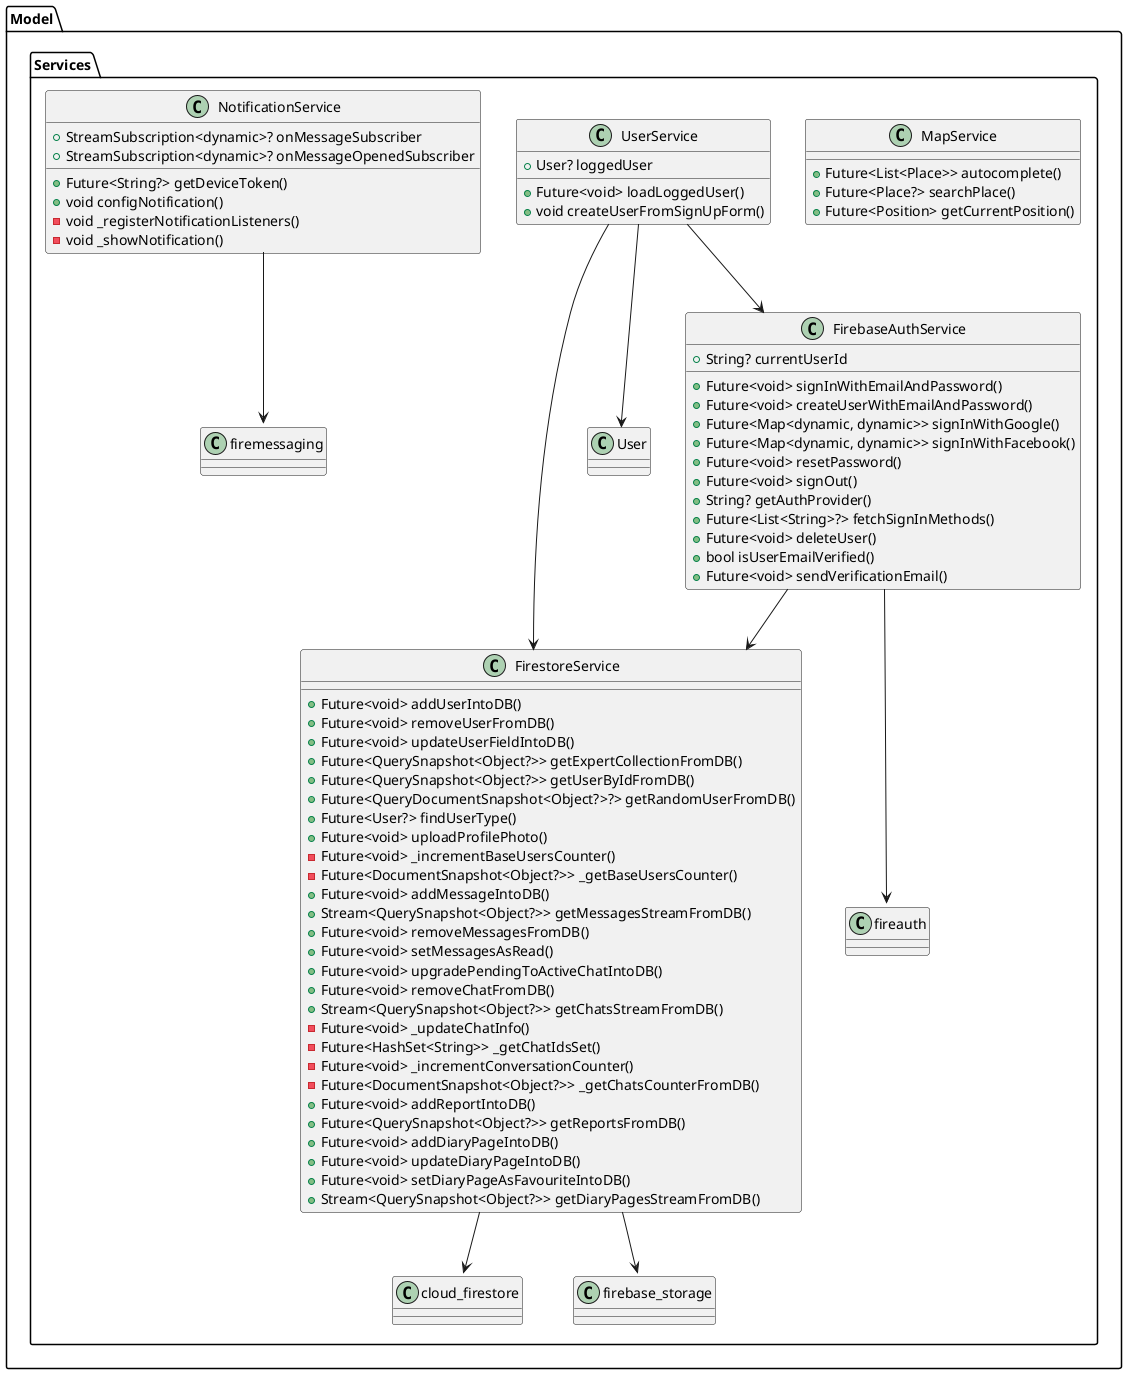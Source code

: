 @startuml ModelUML
package Model {
    package Services {
        class "MapService" {
            +Future<List<Place>> autocomplete()
            +Future<Place?> searchPlace()
            +Future<Position> getCurrentPosition()
        }
        class "FirebaseAuthService" {
            +String? currentUserId
            +Future<void> signInWithEmailAndPassword()
            +Future<void> createUserWithEmailAndPassword()
            +Future<Map<dynamic, dynamic>> signInWithGoogle()
            +Future<Map<dynamic, dynamic>> signInWithFacebook()
            +Future<void> resetPassword()
            +Future<void> signOut()
            +String? getAuthProvider()
            +Future<List<String>?> fetchSignInMethods()
            +Future<void> deleteUser()
            +bool isUserEmailVerified()
            +Future<void> sendVerificationEmail()
        }
        "FirebaseAuthService" --> "FirestoreService"
        "FirebaseAuthService" --> "fireauth::FirebaseAuth"

        class "FirestoreService" {
            +Future<void> addUserIntoDB()
            +Future<void> removeUserFromDB()
            +Future<void> updateUserFieldIntoDB()
            +Future<QuerySnapshot<Object?>> getExpertCollectionFromDB()
            +Future<QuerySnapshot<Object?>> getUserByIdFromDB()
            +Future<QueryDocumentSnapshot<Object?>?> getRandomUserFromDB()
            +Future<User?> findUserType()
            +Future<void> uploadProfilePhoto()
            -Future<void> _incrementBaseUsersCounter()
            -Future<DocumentSnapshot<Object?>> _getBaseUsersCounter()
            +Future<void> addMessageIntoDB()
            +Stream<QuerySnapshot<Object?>> getMessagesStreamFromDB()
            +Future<void> removeMessagesFromDB()
            +Future<void> setMessagesAsRead()
            +Future<void> upgradePendingToActiveChatIntoDB()
            +Future<void> removeChatFromDB()
            +Stream<QuerySnapshot<Object?>> getChatsStreamFromDB()
            -Future<void> _updateChatInfo()
            -Future<HashSet<String>> _getChatIdsSet()
            -Future<void> _incrementConversationCounter()
            -Future<DocumentSnapshot<Object?>> _getChatsCounterFromDB()
            +Future<void> addReportIntoDB()
            +Future<QuerySnapshot<Object?>> getReportsFromDB()
            +Future<void> addDiaryPageIntoDB()
            +Future<void> updateDiaryPageIntoDB()
            +Future<void> setDiaryPageAsFavouriteIntoDB()
            +Stream<QuerySnapshot<Object?>> getDiaryPagesStreamFromDB()
        }
        "FirestoreService" --> "cloud_firestore::FirebaseFirestore"
        "FirestoreService" --> "firebase_storage::FirebaseStorage"


        class "UserService" {
            +User? loggedUser
            +Future<void> loadLoggedUser()
            +void createUserFromSignUpForm()
        }

        "UserService" --> "FirestoreService"
        "UserService" --> "FirebaseAuthService"
        "UserService" --> "User"

        class "NotificationService" {
            +StreamSubscription<dynamic>? onMessageSubscriber
            +StreamSubscription<dynamic>? onMessageOpenedSubscriber
            +Future<String?> getDeviceToken()
            +void configNotification()
            -void _registerNotificationListeners()
            -void _showNotification()
        }
        "NotificationService" --> "firemessaging::FirebaseMessaging"

    }
}
@enduml
